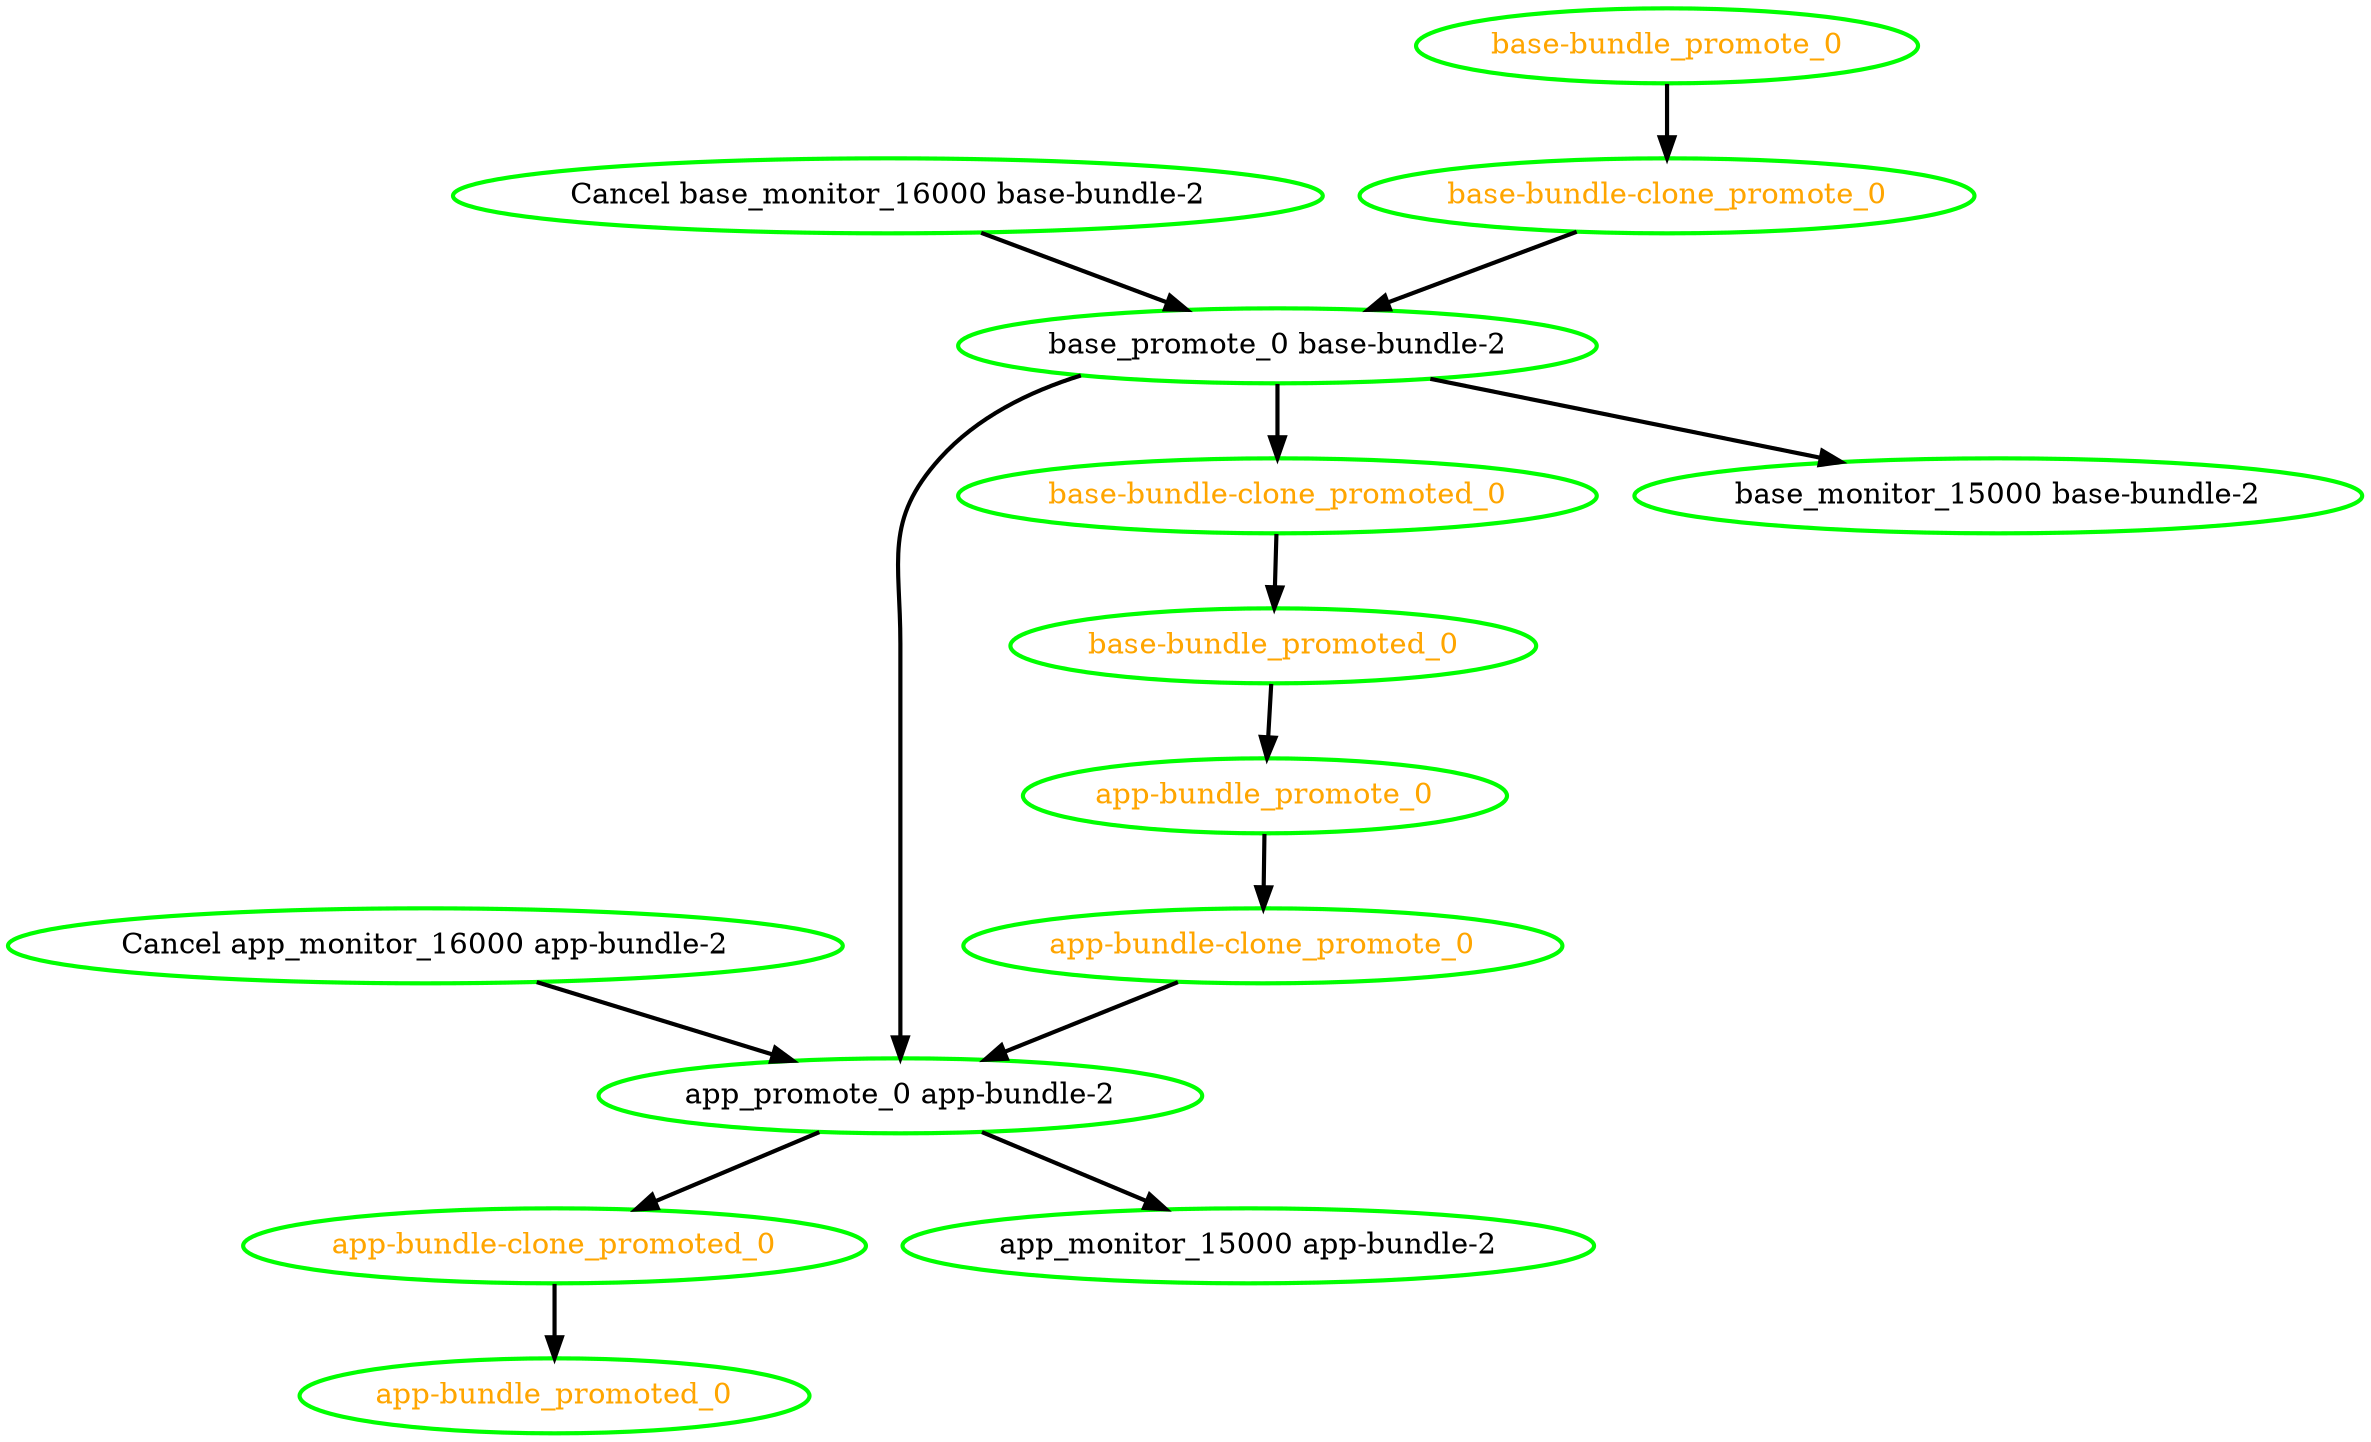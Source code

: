  digraph "g" {
"Cancel app_monitor_16000 app-bundle-2" -> "app_promote_0 app-bundle-2" [ style = bold]
"Cancel app_monitor_16000 app-bundle-2" [ style=bold color="green" fontcolor="black"]
"Cancel base_monitor_16000 base-bundle-2" -> "base_promote_0 base-bundle-2" [ style = bold]
"Cancel base_monitor_16000 base-bundle-2" [ style=bold color="green" fontcolor="black"]
"app-bundle-clone_promote_0" -> "app_promote_0 app-bundle-2" [ style = bold]
"app-bundle-clone_promote_0" [ style=bold color="green" fontcolor="orange"]
"app-bundle-clone_promoted_0" -> "app-bundle_promoted_0" [ style = bold]
"app-bundle-clone_promoted_0" [ style=bold color="green" fontcolor="orange"]
"app-bundle_promote_0" -> "app-bundle-clone_promote_0" [ style = bold]
"app-bundle_promote_0" [ style=bold color="green" fontcolor="orange"]
"app-bundle_promoted_0" [ style=bold color="green" fontcolor="orange"]
"app_monitor_15000 app-bundle-2" [ style=bold color="green" fontcolor="black"]
"app_promote_0 app-bundle-2" -> "app-bundle-clone_promoted_0" [ style = bold]
"app_promote_0 app-bundle-2" -> "app_monitor_15000 app-bundle-2" [ style = bold]
"app_promote_0 app-bundle-2" [ style=bold color="green" fontcolor="black"]
"base-bundle-clone_promote_0" -> "base_promote_0 base-bundle-2" [ style = bold]
"base-bundle-clone_promote_0" [ style=bold color="green" fontcolor="orange"]
"base-bundle-clone_promoted_0" -> "base-bundle_promoted_0" [ style = bold]
"base-bundle-clone_promoted_0" [ style=bold color="green" fontcolor="orange"]
"base-bundle_promote_0" -> "base-bundle-clone_promote_0" [ style = bold]
"base-bundle_promote_0" [ style=bold color="green" fontcolor="orange"]
"base-bundle_promoted_0" -> "app-bundle_promote_0" [ style = bold]
"base-bundle_promoted_0" [ style=bold color="green" fontcolor="orange"]
"base_monitor_15000 base-bundle-2" [ style=bold color="green" fontcolor="black"]
"base_promote_0 base-bundle-2" -> "app_promote_0 app-bundle-2" [ style = bold]
"base_promote_0 base-bundle-2" -> "base-bundle-clone_promoted_0" [ style = bold]
"base_promote_0 base-bundle-2" -> "base_monitor_15000 base-bundle-2" [ style = bold]
"base_promote_0 base-bundle-2" [ style=bold color="green" fontcolor="black"]
}
